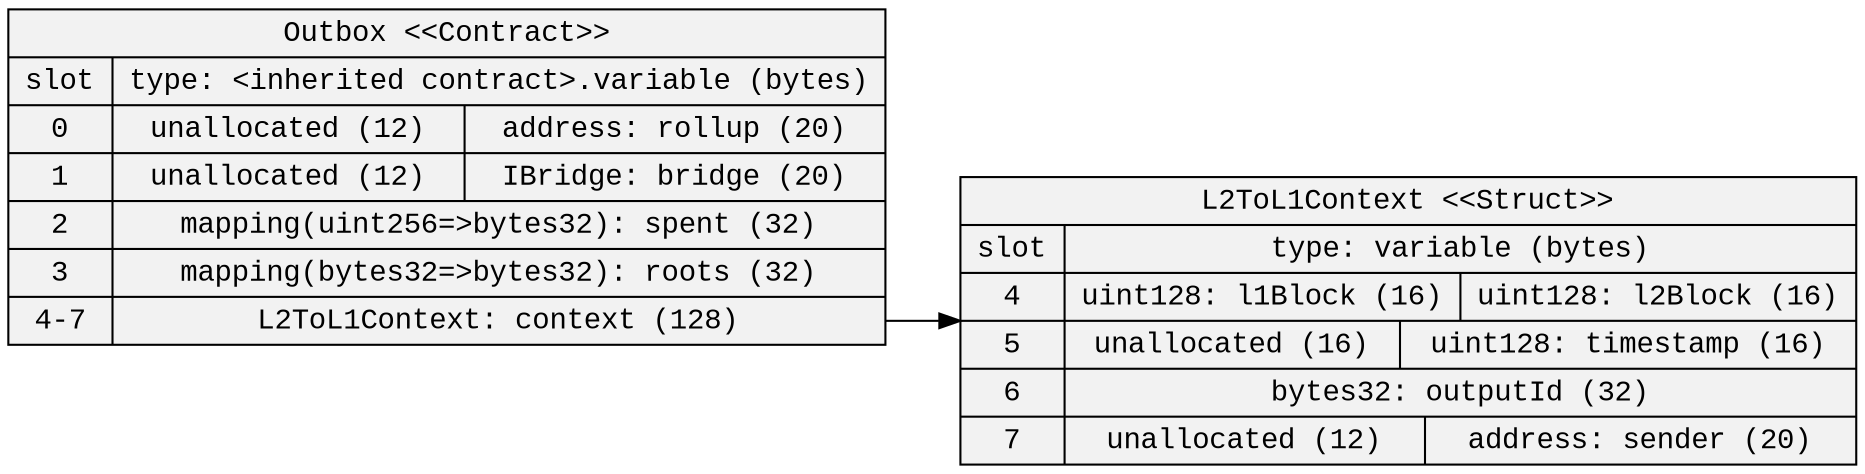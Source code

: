 
digraph StorageDiagram {
rankdir=LR
color=black
arrowhead=open
node [shape=record, style=filled, fillcolor=gray95 fontname="Courier New"]
2 [label="Outbox \<\<Contract\>\>\n | {{ slot| 0 | 1 | 2 | 3 | 4-7 } | { type: \<inherited contract\>.variable (bytes) | {  unallocated (12)  |  address: rollup (20) } | {  unallocated (12)  |  IBridge: bridge (20) } | {  mapping\(uint256=\>bytes32\): spent (32) } | {  mapping\(bytes32=\>bytes32\): roots (32) } | { <10> L2ToL1Context: context (128) }}}"]

1 [label="L2ToL1Context \<\<Struct\>\>\n | {{ slot| 4 | 5 | 6 | 7 } | { type: variable (bytes) | {  uint128: l1Block (16)  |  uint128: l2Block (16) } | {  unallocated (16)  |  uint128: timestamp (16) } | {  bytes32: outputId (32) } | {  unallocated (12)  |  address: sender (20) }}}"]

 2:10 -> 1
}